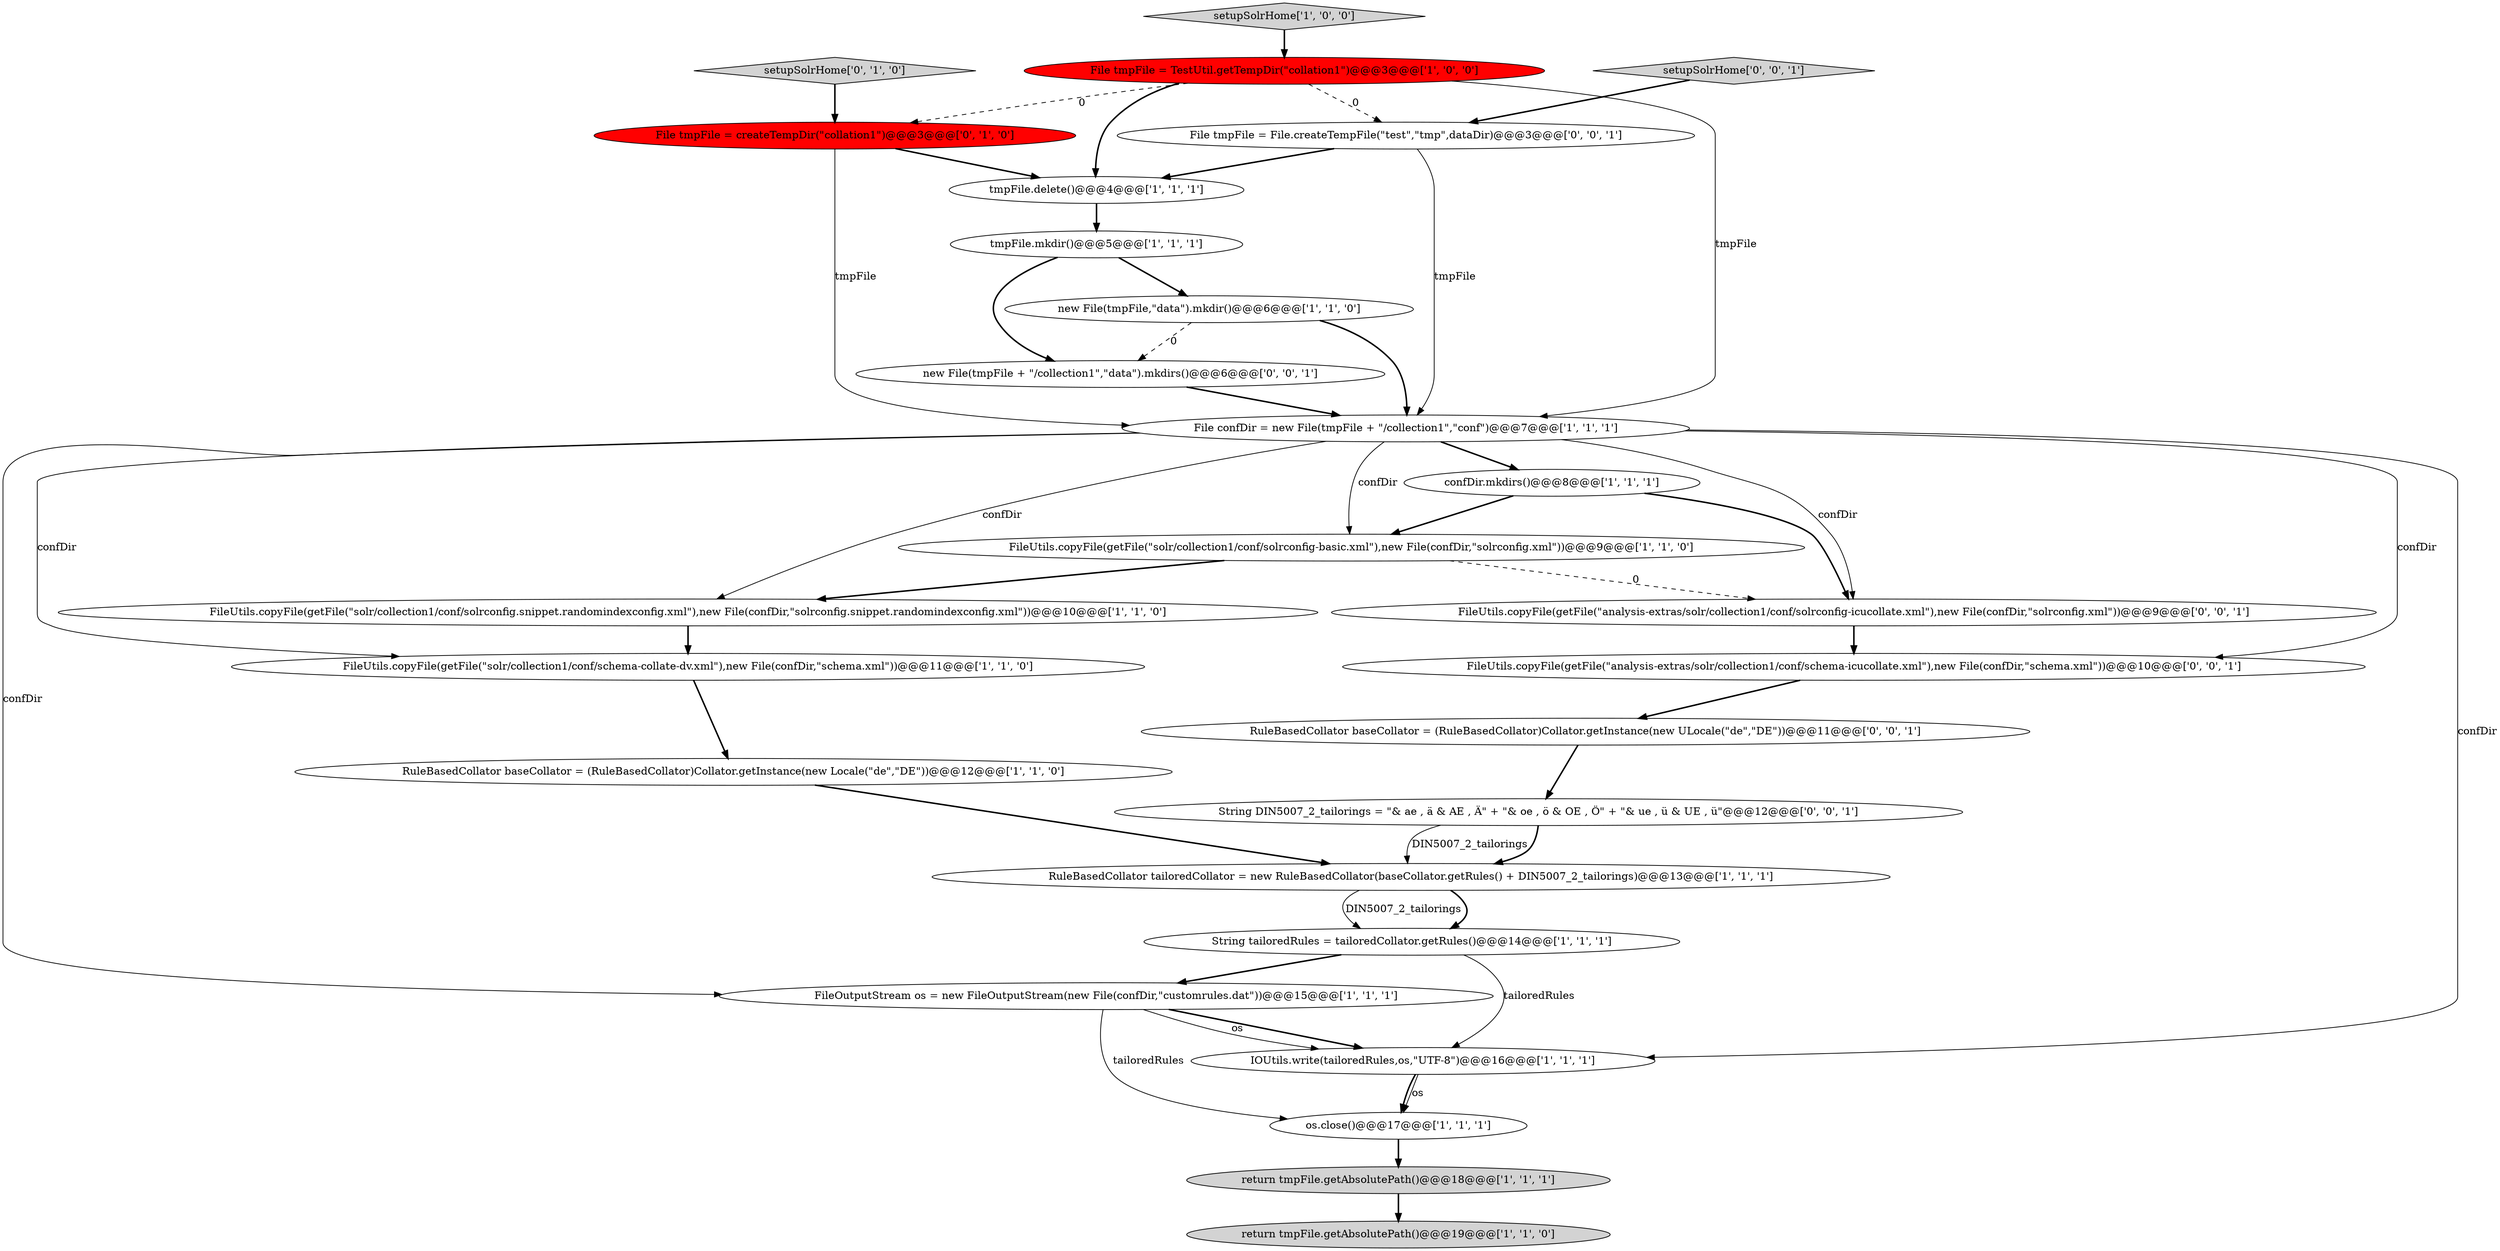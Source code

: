 digraph {
26 [style = filled, label = "FileUtils.copyFile(getFile(\"analysis-extras/solr/collection1/conf/solrconfig-icucollate.xml\"),new File(confDir,\"solrconfig.xml\"))@@@9@@@['0', '0', '1']", fillcolor = white, shape = ellipse image = "AAA0AAABBB3BBB"];
25 [style = filled, label = "RuleBasedCollator baseCollator = (RuleBasedCollator)Collator.getInstance(new ULocale(\"de\",\"DE\"))@@@11@@@['0', '0', '1']", fillcolor = white, shape = ellipse image = "AAA0AAABBB3BBB"];
23 [style = filled, label = "String DIN5007_2_tailorings = \"& ae , ä & AE , Ä\" + \"& oe , ö & OE , Ö\" + \"& ue , ü & UE , ü\"@@@12@@@['0', '0', '1']", fillcolor = white, shape = ellipse image = "AAA0AAABBB3BBB"];
21 [style = filled, label = "new File(tmpFile + \"/collection1\",\"data\").mkdirs()@@@6@@@['0', '0', '1']", fillcolor = white, shape = ellipse image = "AAA0AAABBB3BBB"];
14 [style = filled, label = "RuleBasedCollator baseCollator = (RuleBasedCollator)Collator.getInstance(new Locale(\"de\",\"DE\"))@@@12@@@['1', '1', '0']", fillcolor = white, shape = ellipse image = "AAA0AAABBB1BBB"];
13 [style = filled, label = "FileUtils.copyFile(getFile(\"solr/collection1/conf/schema-collate-dv.xml\"),new File(confDir,\"schema.xml\"))@@@11@@@['1', '1', '0']", fillcolor = white, shape = ellipse image = "AAA0AAABBB1BBB"];
5 [style = filled, label = "IOUtils.write(tailoredRules,os,\"UTF-8\")@@@16@@@['1', '1', '1']", fillcolor = white, shape = ellipse image = "AAA0AAABBB1BBB"];
15 [style = filled, label = "tmpFile.delete()@@@4@@@['1', '1', '1']", fillcolor = white, shape = ellipse image = "AAA0AAABBB1BBB"];
7 [style = filled, label = "String tailoredRules = tailoredCollator.getRules()@@@14@@@['1', '1', '1']", fillcolor = white, shape = ellipse image = "AAA0AAABBB1BBB"];
24 [style = filled, label = "File tmpFile = File.createTempFile(\"test\",\"tmp\",dataDir)@@@3@@@['0', '0', '1']", fillcolor = white, shape = ellipse image = "AAA0AAABBB3BBB"];
4 [style = filled, label = "new File(tmpFile,\"data\").mkdir()@@@6@@@['1', '1', '0']", fillcolor = white, shape = ellipse image = "AAA0AAABBB1BBB"];
12 [style = filled, label = "FileOutputStream os = new FileOutputStream(new File(confDir,\"customrules.dat\"))@@@15@@@['1', '1', '1']", fillcolor = white, shape = ellipse image = "AAA0AAABBB1BBB"];
11 [style = filled, label = "File confDir = new File(tmpFile + \"/collection1\",\"conf\")@@@7@@@['1', '1', '1']", fillcolor = white, shape = ellipse image = "AAA0AAABBB1BBB"];
0 [style = filled, label = "tmpFile.mkdir()@@@5@@@['1', '1', '1']", fillcolor = white, shape = ellipse image = "AAA0AAABBB1BBB"];
2 [style = filled, label = "FileUtils.copyFile(getFile(\"solr/collection1/conf/solrconfig-basic.xml\"),new File(confDir,\"solrconfig.xml\"))@@@9@@@['1', '1', '0']", fillcolor = white, shape = ellipse image = "AAA0AAABBB1BBB"];
19 [style = filled, label = "setupSolrHome['0', '1', '0']", fillcolor = lightgray, shape = diamond image = "AAA0AAABBB2BBB"];
8 [style = filled, label = "return tmpFile.getAbsolutePath()@@@19@@@['1', '1', '0']", fillcolor = lightgray, shape = ellipse image = "AAA0AAABBB1BBB"];
9 [style = filled, label = "RuleBasedCollator tailoredCollator = new RuleBasedCollator(baseCollator.getRules() + DIN5007_2_tailorings)@@@13@@@['1', '1', '1']", fillcolor = white, shape = ellipse image = "AAA0AAABBB1BBB"];
17 [style = filled, label = "File tmpFile = TestUtil.getTempDir(\"collation1\")@@@3@@@['1', '0', '0']", fillcolor = red, shape = ellipse image = "AAA1AAABBB1BBB"];
18 [style = filled, label = "File tmpFile = createTempDir(\"collation1\")@@@3@@@['0', '1', '0']", fillcolor = red, shape = ellipse image = "AAA1AAABBB2BBB"];
6 [style = filled, label = "FileUtils.copyFile(getFile(\"solr/collection1/conf/solrconfig.snippet.randomindexconfig.xml\"),new File(confDir,\"solrconfig.snippet.randomindexconfig.xml\"))@@@10@@@['1', '1', '0']", fillcolor = white, shape = ellipse image = "AAA0AAABBB1BBB"];
1 [style = filled, label = "os.close()@@@17@@@['1', '1', '1']", fillcolor = white, shape = ellipse image = "AAA0AAABBB1BBB"];
3 [style = filled, label = "setupSolrHome['1', '0', '0']", fillcolor = lightgray, shape = diamond image = "AAA0AAABBB1BBB"];
22 [style = filled, label = "setupSolrHome['0', '0', '1']", fillcolor = lightgray, shape = diamond image = "AAA0AAABBB3BBB"];
20 [style = filled, label = "FileUtils.copyFile(getFile(\"analysis-extras/solr/collection1/conf/schema-icucollate.xml\"),new File(confDir,\"schema.xml\"))@@@10@@@['0', '0', '1']", fillcolor = white, shape = ellipse image = "AAA0AAABBB3BBB"];
16 [style = filled, label = "return tmpFile.getAbsolutePath()@@@18@@@['1', '1', '1']", fillcolor = lightgray, shape = ellipse image = "AAA0AAABBB1BBB"];
10 [style = filled, label = "confDir.mkdirs()@@@8@@@['1', '1', '1']", fillcolor = white, shape = ellipse image = "AAA0AAABBB1BBB"];
19->18 [style = bold, label=""];
12->5 [style = bold, label=""];
16->8 [style = bold, label=""];
12->1 [style = solid, label="tailoredRules"];
17->24 [style = dashed, label="0"];
7->12 [style = bold, label=""];
2->6 [style = bold, label=""];
25->23 [style = bold, label=""];
18->15 [style = bold, label=""];
10->26 [style = bold, label=""];
23->9 [style = solid, label="DIN5007_2_tailorings"];
0->21 [style = bold, label=""];
11->26 [style = solid, label="confDir"];
9->7 [style = bold, label=""];
4->21 [style = dashed, label="0"];
20->25 [style = bold, label=""];
11->20 [style = solid, label="confDir"];
9->7 [style = solid, label="DIN5007_2_tailorings"];
5->1 [style = bold, label=""];
21->11 [style = bold, label=""];
0->4 [style = bold, label=""];
11->10 [style = bold, label=""];
1->16 [style = bold, label=""];
12->5 [style = solid, label="os"];
15->0 [style = bold, label=""];
6->13 [style = bold, label=""];
18->11 [style = solid, label="tmpFile"];
17->11 [style = solid, label="tmpFile"];
11->2 [style = solid, label="confDir"];
17->15 [style = bold, label=""];
24->11 [style = solid, label="tmpFile"];
3->17 [style = bold, label=""];
14->9 [style = bold, label=""];
10->2 [style = bold, label=""];
5->1 [style = solid, label="os"];
22->24 [style = bold, label=""];
2->26 [style = dashed, label="0"];
4->11 [style = bold, label=""];
11->6 [style = solid, label="confDir"];
23->9 [style = bold, label=""];
17->18 [style = dashed, label="0"];
13->14 [style = bold, label=""];
11->12 [style = solid, label="confDir"];
11->13 [style = solid, label="confDir"];
26->20 [style = bold, label=""];
7->5 [style = solid, label="tailoredRules"];
11->5 [style = solid, label="confDir"];
24->15 [style = bold, label=""];
}
